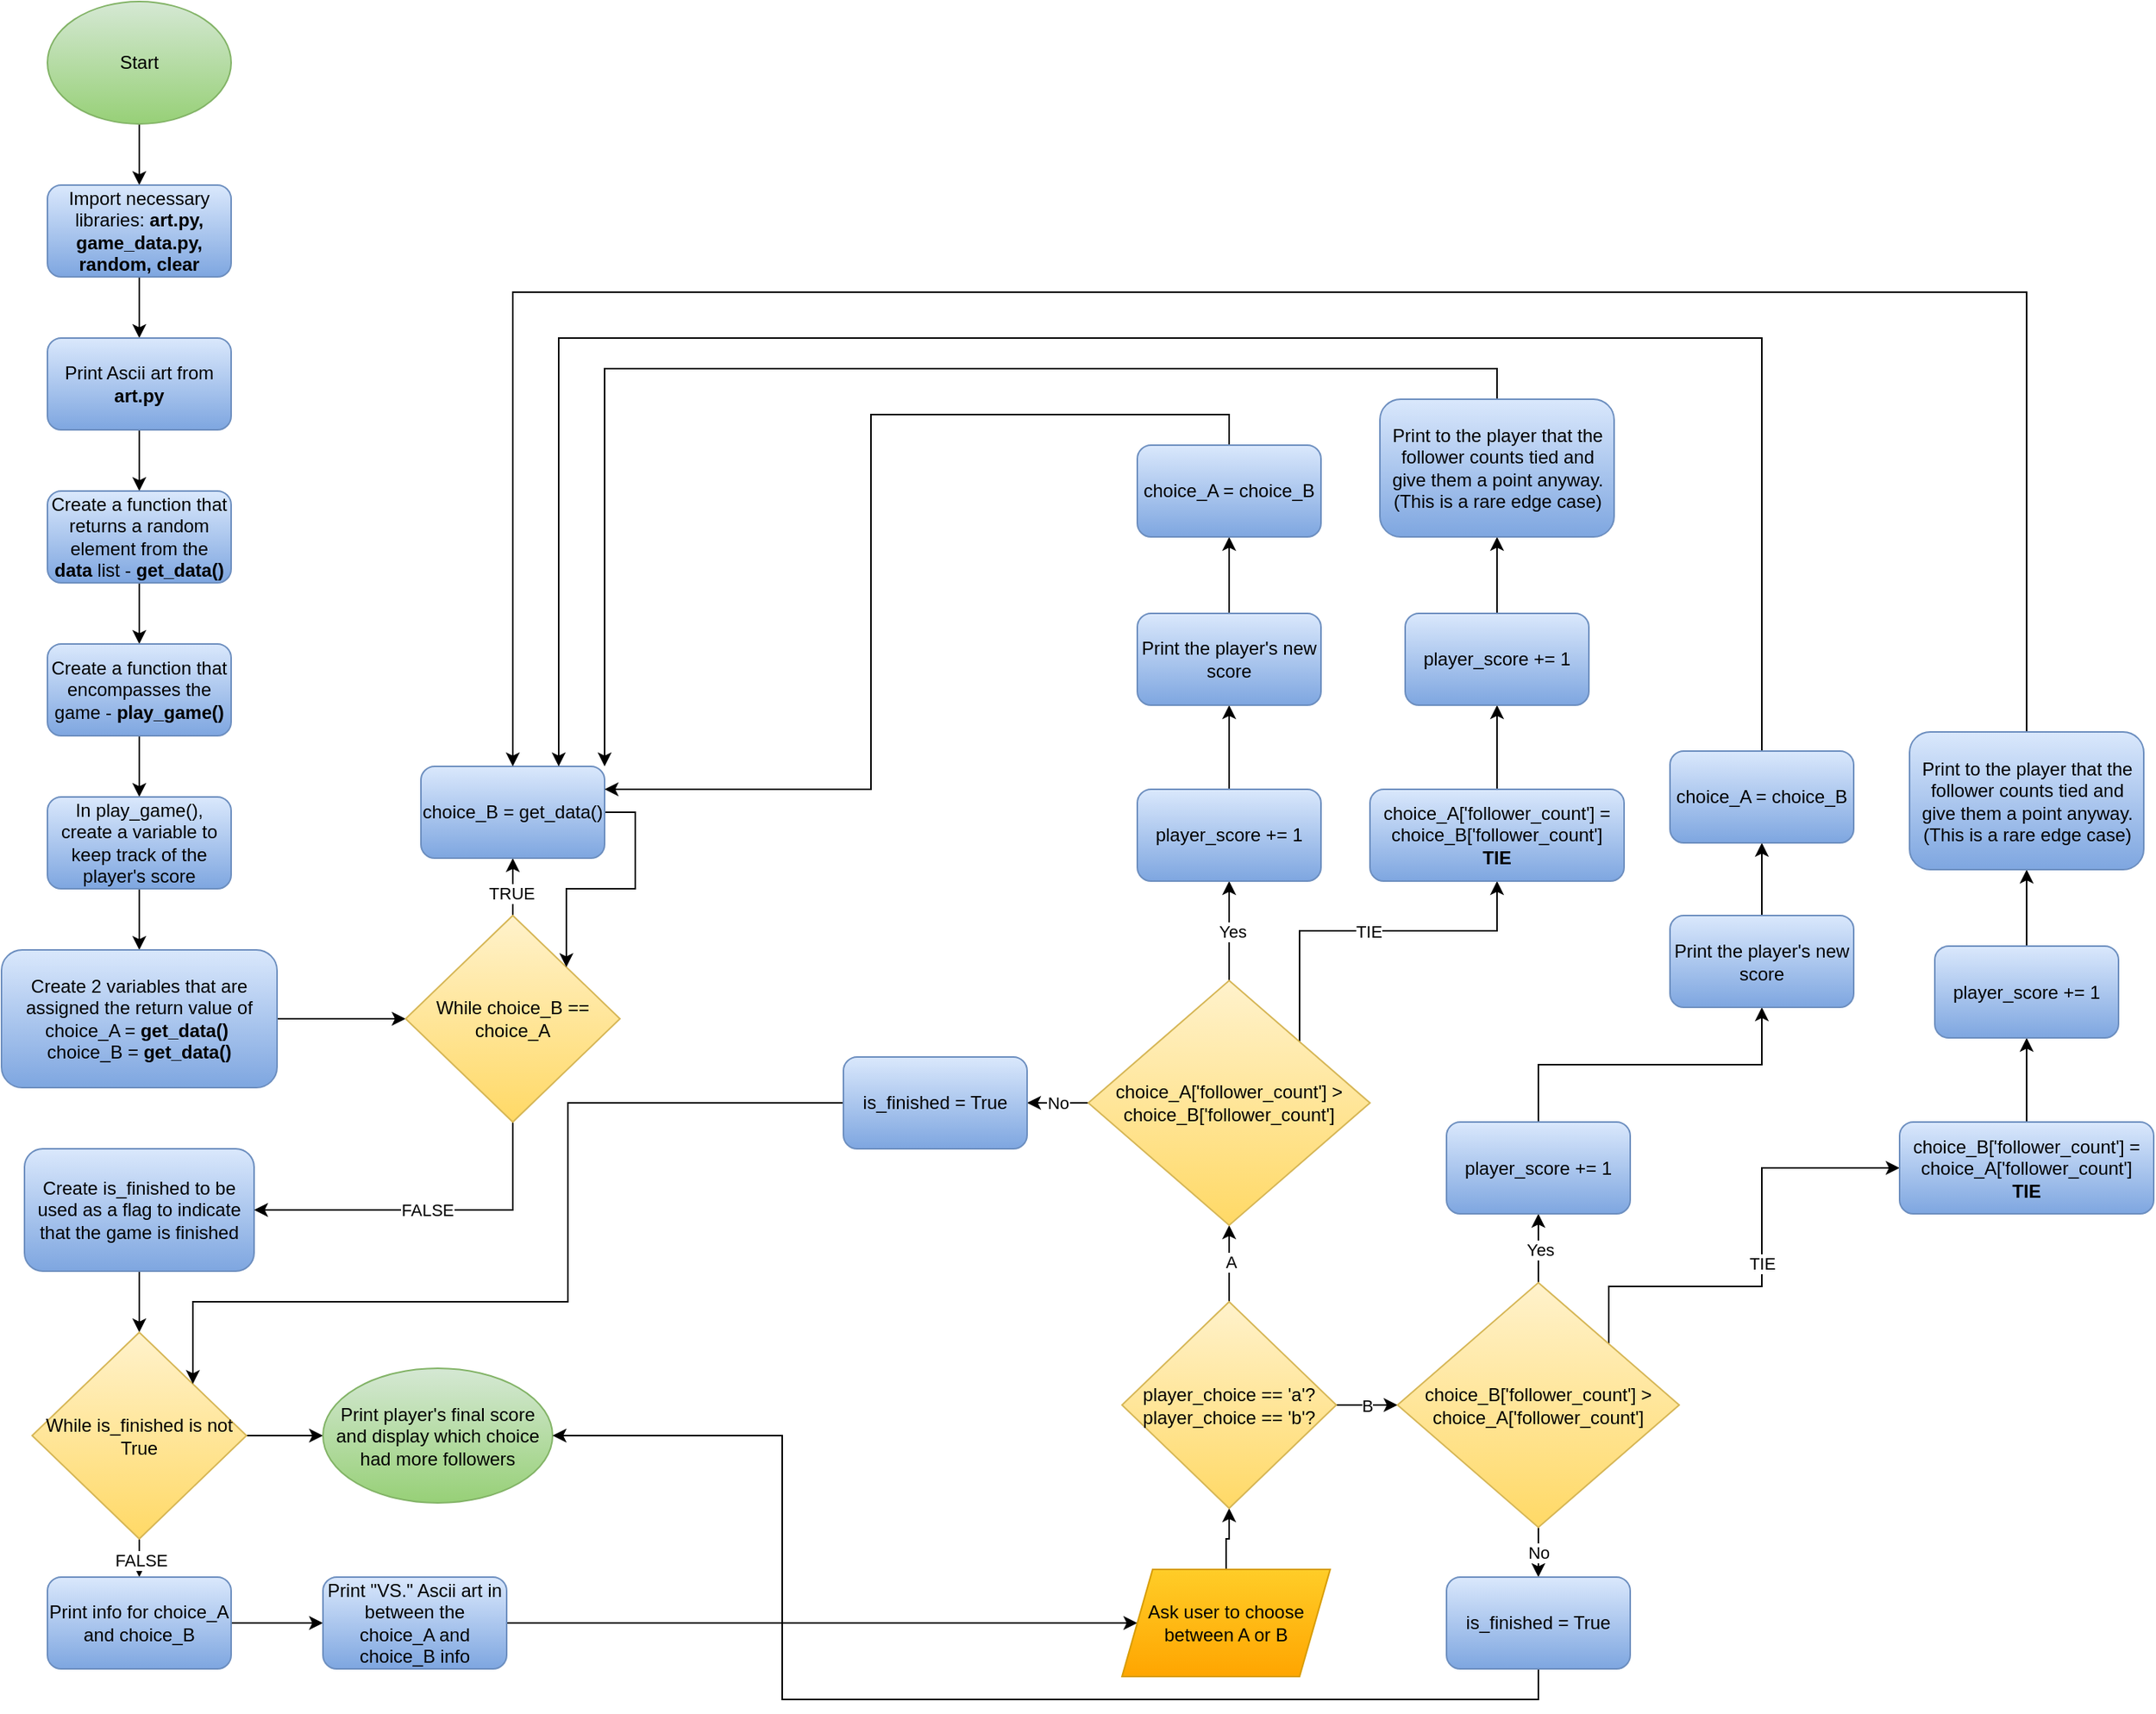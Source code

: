 <mxfile version="21.6.6" type="device">
  <diagram id="C5RBs43oDa-KdzZeNtuy" name="Page-1">
    <mxGraphModel dx="1434" dy="758" grid="1" gridSize="10" guides="1" tooltips="1" connect="1" arrows="1" fold="1" page="1" pageScale="1" pageWidth="827" pageHeight="1169" math="0" shadow="0">
      <root>
        <mxCell id="WIyWlLk6GJQsqaUBKTNV-0" />
        <mxCell id="WIyWlLk6GJQsqaUBKTNV-1" parent="WIyWlLk6GJQsqaUBKTNV-0" />
        <mxCell id="vXvEAAQ1JP_cdi0wzXVM-2" style="edgeStyle=orthogonalEdgeStyle;rounded=0;orthogonalLoop=1;jettySize=auto;html=1;exitX=0.5;exitY=1;exitDx=0;exitDy=0;entryX=0.5;entryY=0;entryDx=0;entryDy=0;" edge="1" parent="WIyWlLk6GJQsqaUBKTNV-1" source="vXvEAAQ1JP_cdi0wzXVM-0" target="vXvEAAQ1JP_cdi0wzXVM-1">
          <mxGeometry relative="1" as="geometry" />
        </mxCell>
        <mxCell id="vXvEAAQ1JP_cdi0wzXVM-0" value="Start" style="ellipse;whiteSpace=wrap;html=1;fillColor=#d5e8d4;strokeColor=#82b366;gradientColor=#97d077;" vertex="1" parent="WIyWlLk6GJQsqaUBKTNV-1">
          <mxGeometry x="40" y="40" width="120" height="80" as="geometry" />
        </mxCell>
        <mxCell id="vXvEAAQ1JP_cdi0wzXVM-4" style="edgeStyle=orthogonalEdgeStyle;rounded=0;orthogonalLoop=1;jettySize=auto;html=1;exitX=0.5;exitY=1;exitDx=0;exitDy=0;entryX=0.5;entryY=0;entryDx=0;entryDy=0;" edge="1" parent="WIyWlLk6GJQsqaUBKTNV-1" source="vXvEAAQ1JP_cdi0wzXVM-1" target="vXvEAAQ1JP_cdi0wzXVM-3">
          <mxGeometry relative="1" as="geometry" />
        </mxCell>
        <mxCell id="vXvEAAQ1JP_cdi0wzXVM-1" value="Import necessary libraries: &lt;b&gt;art.py, game_data.py, random, clear&lt;/b&gt;" style="rounded=1;whiteSpace=wrap;html=1;fillColor=#dae8fc;gradientColor=#7ea6e0;strokeColor=#6c8ebf;" vertex="1" parent="WIyWlLk6GJQsqaUBKTNV-1">
          <mxGeometry x="40" y="160" width="120" height="60" as="geometry" />
        </mxCell>
        <mxCell id="vXvEAAQ1JP_cdi0wzXVM-6" style="edgeStyle=orthogonalEdgeStyle;rounded=0;orthogonalLoop=1;jettySize=auto;html=1;exitX=0.5;exitY=1;exitDx=0;exitDy=0;entryX=0.5;entryY=0;entryDx=0;entryDy=0;" edge="1" parent="WIyWlLk6GJQsqaUBKTNV-1" source="vXvEAAQ1JP_cdi0wzXVM-3" target="vXvEAAQ1JP_cdi0wzXVM-5">
          <mxGeometry relative="1" as="geometry" />
        </mxCell>
        <mxCell id="vXvEAAQ1JP_cdi0wzXVM-3" value="Print Ascii art from &lt;b&gt;art.py&lt;/b&gt;" style="rounded=1;whiteSpace=wrap;html=1;fillColor=#dae8fc;gradientColor=#7ea6e0;strokeColor=#6c8ebf;" vertex="1" parent="WIyWlLk6GJQsqaUBKTNV-1">
          <mxGeometry x="40" y="260" width="120" height="60" as="geometry" />
        </mxCell>
        <mxCell id="vXvEAAQ1JP_cdi0wzXVM-8" style="edgeStyle=orthogonalEdgeStyle;rounded=0;orthogonalLoop=1;jettySize=auto;html=1;exitX=0.5;exitY=1;exitDx=0;exitDy=0;" edge="1" parent="WIyWlLk6GJQsqaUBKTNV-1" source="vXvEAAQ1JP_cdi0wzXVM-5" target="vXvEAAQ1JP_cdi0wzXVM-7">
          <mxGeometry relative="1" as="geometry" />
        </mxCell>
        <mxCell id="vXvEAAQ1JP_cdi0wzXVM-5" value="Create a function that returns a random element from the &lt;b&gt;data &lt;/b&gt;list - &lt;b&gt;get_data()&lt;/b&gt;" style="rounded=1;whiteSpace=wrap;html=1;fillColor=#dae8fc;gradientColor=#7ea6e0;strokeColor=#6c8ebf;" vertex="1" parent="WIyWlLk6GJQsqaUBKTNV-1">
          <mxGeometry x="40" y="360" width="120" height="60" as="geometry" />
        </mxCell>
        <mxCell id="vXvEAAQ1JP_cdi0wzXVM-10" style="edgeStyle=orthogonalEdgeStyle;rounded=0;orthogonalLoop=1;jettySize=auto;html=1;exitX=0.5;exitY=1;exitDx=0;exitDy=0;" edge="1" parent="WIyWlLk6GJQsqaUBKTNV-1" source="vXvEAAQ1JP_cdi0wzXVM-7" target="vXvEAAQ1JP_cdi0wzXVM-9">
          <mxGeometry relative="1" as="geometry" />
        </mxCell>
        <mxCell id="vXvEAAQ1JP_cdi0wzXVM-7" value="Create a function that encompasses the game - &lt;b&gt;play_game()&lt;/b&gt;" style="rounded=1;whiteSpace=wrap;html=1;fillColor=#dae8fc;gradientColor=#7ea6e0;strokeColor=#6c8ebf;" vertex="1" parent="WIyWlLk6GJQsqaUBKTNV-1">
          <mxGeometry x="40" y="460" width="120" height="60" as="geometry" />
        </mxCell>
        <mxCell id="vXvEAAQ1JP_cdi0wzXVM-12" style="edgeStyle=orthogonalEdgeStyle;rounded=0;orthogonalLoop=1;jettySize=auto;html=1;exitX=0.5;exitY=1;exitDx=0;exitDy=0;" edge="1" parent="WIyWlLk6GJQsqaUBKTNV-1" source="vXvEAAQ1JP_cdi0wzXVM-9" target="vXvEAAQ1JP_cdi0wzXVM-11">
          <mxGeometry relative="1" as="geometry" />
        </mxCell>
        <mxCell id="vXvEAAQ1JP_cdi0wzXVM-9" value="In play_game(), create a variable to keep track of the player&#39;s score" style="rounded=1;whiteSpace=wrap;html=1;fillColor=#dae8fc;gradientColor=#7ea6e0;strokeColor=#6c8ebf;" vertex="1" parent="WIyWlLk6GJQsqaUBKTNV-1">
          <mxGeometry x="40" y="560" width="120" height="60" as="geometry" />
        </mxCell>
        <mxCell id="vXvEAAQ1JP_cdi0wzXVM-20" style="edgeStyle=orthogonalEdgeStyle;rounded=0;orthogonalLoop=1;jettySize=auto;html=1;exitX=1;exitY=0.5;exitDx=0;exitDy=0;" edge="1" parent="WIyWlLk6GJQsqaUBKTNV-1" source="vXvEAAQ1JP_cdi0wzXVM-11" target="vXvEAAQ1JP_cdi0wzXVM-19">
          <mxGeometry relative="1" as="geometry" />
        </mxCell>
        <mxCell id="vXvEAAQ1JP_cdi0wzXVM-11" value="Create 2 variables that are assigned the return value of choice_A =&amp;nbsp;&lt;b&gt;get_data()&lt;/b&gt;&amp;nbsp;&lt;br&gt;choice_B = &lt;b&gt;get_data()&lt;/b&gt;" style="rounded=1;whiteSpace=wrap;html=1;fillColor=#dae8fc;gradientColor=#7ea6e0;strokeColor=#6c8ebf;" vertex="1" parent="WIyWlLk6GJQsqaUBKTNV-1">
          <mxGeometry x="10" y="660" width="180" height="90" as="geometry" />
        </mxCell>
        <mxCell id="vXvEAAQ1JP_cdi0wzXVM-39" style="edgeStyle=orthogonalEdgeStyle;rounded=0;orthogonalLoop=1;jettySize=auto;html=1;exitX=0.5;exitY=1;exitDx=0;exitDy=0;entryX=0.5;entryY=0;entryDx=0;entryDy=0;" edge="1" parent="WIyWlLk6GJQsqaUBKTNV-1" source="vXvEAAQ1JP_cdi0wzXVM-15" target="vXvEAAQ1JP_cdi0wzXVM-38">
          <mxGeometry relative="1" as="geometry" />
        </mxCell>
        <mxCell id="vXvEAAQ1JP_cdi0wzXVM-15" value="Create is_finished to be used as a flag to indicate that the game is finished" style="rounded=1;whiteSpace=wrap;html=1;fillColor=#dae8fc;gradientColor=#7ea6e0;strokeColor=#6c8ebf;" vertex="1" parent="WIyWlLk6GJQsqaUBKTNV-1">
          <mxGeometry x="25" y="790" width="150" height="80" as="geometry" />
        </mxCell>
        <mxCell id="vXvEAAQ1JP_cdi0wzXVM-33" style="edgeStyle=orthogonalEdgeStyle;rounded=0;orthogonalLoop=1;jettySize=auto;html=1;exitX=0.5;exitY=0;exitDx=0;exitDy=0;entryX=0.5;entryY=1;entryDx=0;entryDy=0;" edge="1" parent="WIyWlLk6GJQsqaUBKTNV-1" source="vXvEAAQ1JP_cdi0wzXVM-19" target="vXvEAAQ1JP_cdi0wzXVM-22">
          <mxGeometry relative="1" as="geometry">
            <Array as="points">
              <mxPoint x="344" y="620" />
              <mxPoint x="344" y="620" />
            </Array>
          </mxGeometry>
        </mxCell>
        <mxCell id="vXvEAAQ1JP_cdi0wzXVM-35" value="TRUE" style="edgeLabel;html=1;align=center;verticalAlign=middle;resizable=0;points=[];" vertex="1" connectable="0" parent="vXvEAAQ1JP_cdi0wzXVM-33">
          <mxGeometry x="-0.173" y="1" relative="1" as="geometry">
            <mxPoint y="1" as="offset" />
          </mxGeometry>
        </mxCell>
        <mxCell id="vXvEAAQ1JP_cdi0wzXVM-36" value="FALSE" style="edgeStyle=orthogonalEdgeStyle;rounded=0;orthogonalLoop=1;jettySize=auto;html=1;exitX=0.5;exitY=1;exitDx=0;exitDy=0;entryX=1;entryY=0.5;entryDx=0;entryDy=0;" edge="1" parent="WIyWlLk6GJQsqaUBKTNV-1" source="vXvEAAQ1JP_cdi0wzXVM-19" target="vXvEAAQ1JP_cdi0wzXVM-15">
          <mxGeometry relative="1" as="geometry" />
        </mxCell>
        <mxCell id="vXvEAAQ1JP_cdi0wzXVM-19" value="While choice_B == choice_A" style="rhombus;whiteSpace=wrap;html=1;fillColor=#fff2cc;gradientColor=#ffd966;strokeColor=#d6b656;" vertex="1" parent="WIyWlLk6GJQsqaUBKTNV-1">
          <mxGeometry x="274" y="637.5" width="140" height="135" as="geometry" />
        </mxCell>
        <mxCell id="vXvEAAQ1JP_cdi0wzXVM-34" style="edgeStyle=orthogonalEdgeStyle;rounded=0;orthogonalLoop=1;jettySize=auto;html=1;exitX=1;exitY=0.5;exitDx=0;exitDy=0;entryX=1;entryY=0;entryDx=0;entryDy=0;" edge="1" parent="WIyWlLk6GJQsqaUBKTNV-1" source="vXvEAAQ1JP_cdi0wzXVM-22" target="vXvEAAQ1JP_cdi0wzXVM-19">
          <mxGeometry relative="1" as="geometry" />
        </mxCell>
        <mxCell id="vXvEAAQ1JP_cdi0wzXVM-22" value="choice_B = get_data()" style="rounded=1;whiteSpace=wrap;html=1;fillColor=#dae8fc;gradientColor=#7ea6e0;strokeColor=#6c8ebf;" vertex="1" parent="WIyWlLk6GJQsqaUBKTNV-1">
          <mxGeometry x="284" y="540" width="120" height="60" as="geometry" />
        </mxCell>
        <mxCell id="vXvEAAQ1JP_cdi0wzXVM-41" style="edgeStyle=orthogonalEdgeStyle;rounded=0;orthogonalLoop=1;jettySize=auto;html=1;exitX=0.5;exitY=1;exitDx=0;exitDy=0;entryX=0.5;entryY=0;entryDx=0;entryDy=0;" edge="1" parent="WIyWlLk6GJQsqaUBKTNV-1" source="vXvEAAQ1JP_cdi0wzXVM-38" target="vXvEAAQ1JP_cdi0wzXVM-40">
          <mxGeometry relative="1" as="geometry" />
        </mxCell>
        <mxCell id="vXvEAAQ1JP_cdi0wzXVM-44" value="FALSE" style="edgeLabel;html=1;align=center;verticalAlign=middle;resizable=0;points=[];" vertex="1" connectable="0" parent="vXvEAAQ1JP_cdi0wzXVM-41">
          <mxGeometry x="0.12" y="1" relative="1" as="geometry">
            <mxPoint as="offset" />
          </mxGeometry>
        </mxCell>
        <mxCell id="vXvEAAQ1JP_cdi0wzXVM-89" style="edgeStyle=orthogonalEdgeStyle;rounded=0;orthogonalLoop=1;jettySize=auto;html=1;exitX=1;exitY=0.5;exitDx=0;exitDy=0;entryX=0;entryY=0.5;entryDx=0;entryDy=0;" edge="1" parent="WIyWlLk6GJQsqaUBKTNV-1" source="vXvEAAQ1JP_cdi0wzXVM-38" target="vXvEAAQ1JP_cdi0wzXVM-88">
          <mxGeometry relative="1" as="geometry" />
        </mxCell>
        <mxCell id="vXvEAAQ1JP_cdi0wzXVM-38" value="While is_finished is not True" style="rhombus;whiteSpace=wrap;html=1;fillColor=#fff2cc;gradientColor=#ffd966;strokeColor=#d6b656;" vertex="1" parent="WIyWlLk6GJQsqaUBKTNV-1">
          <mxGeometry x="30" y="910" width="140" height="135" as="geometry" />
        </mxCell>
        <mxCell id="vXvEAAQ1JP_cdi0wzXVM-43" style="edgeStyle=orthogonalEdgeStyle;rounded=0;orthogonalLoop=1;jettySize=auto;html=1;exitX=1;exitY=0.5;exitDx=0;exitDy=0;" edge="1" parent="WIyWlLk6GJQsqaUBKTNV-1" source="vXvEAAQ1JP_cdi0wzXVM-40" target="vXvEAAQ1JP_cdi0wzXVM-42">
          <mxGeometry relative="1" as="geometry" />
        </mxCell>
        <mxCell id="vXvEAAQ1JP_cdi0wzXVM-40" value="Print info for choice_A and choice_B" style="rounded=1;whiteSpace=wrap;html=1;fillColor=#dae8fc;gradientColor=#7ea6e0;strokeColor=#6c8ebf;" vertex="1" parent="WIyWlLk6GJQsqaUBKTNV-1">
          <mxGeometry x="40" y="1070" width="120" height="60" as="geometry" />
        </mxCell>
        <mxCell id="vXvEAAQ1JP_cdi0wzXVM-46" style="edgeStyle=orthogonalEdgeStyle;rounded=0;orthogonalLoop=1;jettySize=auto;html=1;exitX=1;exitY=0.5;exitDx=0;exitDy=0;" edge="1" parent="WIyWlLk6GJQsqaUBKTNV-1" source="vXvEAAQ1JP_cdi0wzXVM-42" target="vXvEAAQ1JP_cdi0wzXVM-45">
          <mxGeometry relative="1" as="geometry" />
        </mxCell>
        <mxCell id="vXvEAAQ1JP_cdi0wzXVM-42" value="Print &quot;VS.&quot; Ascii art in between the choice_A and choice_B info" style="rounded=1;whiteSpace=wrap;html=1;fillColor=#dae8fc;gradientColor=#7ea6e0;strokeColor=#6c8ebf;" vertex="1" parent="WIyWlLk6GJQsqaUBKTNV-1">
          <mxGeometry x="220" y="1070" width="120" height="60" as="geometry" />
        </mxCell>
        <mxCell id="vXvEAAQ1JP_cdi0wzXVM-49" style="edgeStyle=orthogonalEdgeStyle;rounded=0;orthogonalLoop=1;jettySize=auto;html=1;exitX=0.5;exitY=0;exitDx=0;exitDy=0;entryX=0.5;entryY=1;entryDx=0;entryDy=0;" edge="1" parent="WIyWlLk6GJQsqaUBKTNV-1" source="vXvEAAQ1JP_cdi0wzXVM-45" target="vXvEAAQ1JP_cdi0wzXVM-48">
          <mxGeometry relative="1" as="geometry" />
        </mxCell>
        <mxCell id="vXvEAAQ1JP_cdi0wzXVM-45" value="Ask user to choose between A or B" style="shape=parallelogram;perimeter=parallelogramPerimeter;whiteSpace=wrap;html=1;fixedSize=1;fillColor=#ffcd28;gradientColor=#ffa500;strokeColor=#d79b00;" vertex="1" parent="WIyWlLk6GJQsqaUBKTNV-1">
          <mxGeometry x="742" y="1065" width="136" height="70" as="geometry" />
        </mxCell>
        <mxCell id="vXvEAAQ1JP_cdi0wzXVM-54" style="edgeStyle=orthogonalEdgeStyle;rounded=0;orthogonalLoop=1;jettySize=auto;html=1;exitX=0.5;exitY=0;exitDx=0;exitDy=0;entryX=0.5;entryY=1;entryDx=0;entryDy=0;" edge="1" parent="WIyWlLk6GJQsqaUBKTNV-1" source="vXvEAAQ1JP_cdi0wzXVM-48" target="vXvEAAQ1JP_cdi0wzXVM-52">
          <mxGeometry relative="1" as="geometry" />
        </mxCell>
        <mxCell id="vXvEAAQ1JP_cdi0wzXVM-55" value="A" style="edgeLabel;html=1;align=center;verticalAlign=middle;resizable=0;points=[];" vertex="1" connectable="0" parent="vXvEAAQ1JP_cdi0wzXVM-54">
          <mxGeometry x="0.067" y="-1" relative="1" as="geometry">
            <mxPoint as="offset" />
          </mxGeometry>
        </mxCell>
        <mxCell id="vXvEAAQ1JP_cdi0wzXVM-57" value="B" style="edgeStyle=orthogonalEdgeStyle;rounded=0;orthogonalLoop=1;jettySize=auto;html=1;exitX=1;exitY=0.5;exitDx=0;exitDy=0;entryX=0;entryY=0.5;entryDx=0;entryDy=0;" edge="1" parent="WIyWlLk6GJQsqaUBKTNV-1" source="vXvEAAQ1JP_cdi0wzXVM-48" target="vXvEAAQ1JP_cdi0wzXVM-56">
          <mxGeometry relative="1" as="geometry" />
        </mxCell>
        <mxCell id="vXvEAAQ1JP_cdi0wzXVM-48" value="player_choice == &#39;a&#39;?&lt;br&gt;player_choice == &#39;b&#39;?" style="rhombus;whiteSpace=wrap;html=1;fillColor=#fff2cc;gradientColor=#ffd966;strokeColor=#d6b656;" vertex="1" parent="WIyWlLk6GJQsqaUBKTNV-1">
          <mxGeometry x="742" y="890" width="140" height="135" as="geometry" />
        </mxCell>
        <mxCell id="vXvEAAQ1JP_cdi0wzXVM-59" style="edgeStyle=orthogonalEdgeStyle;rounded=0;orthogonalLoop=1;jettySize=auto;html=1;exitX=0.5;exitY=0;exitDx=0;exitDy=0;entryX=0.5;entryY=1;entryDx=0;entryDy=0;" edge="1" parent="WIyWlLk6GJQsqaUBKTNV-1" source="vXvEAAQ1JP_cdi0wzXVM-52" target="vXvEAAQ1JP_cdi0wzXVM-58">
          <mxGeometry relative="1" as="geometry" />
        </mxCell>
        <mxCell id="vXvEAAQ1JP_cdi0wzXVM-60" value="Yes" style="edgeLabel;html=1;align=center;verticalAlign=middle;resizable=0;points=[];" vertex="1" connectable="0" parent="vXvEAAQ1JP_cdi0wzXVM-59">
          <mxGeometry x="-0.015" y="-2" relative="1" as="geometry">
            <mxPoint as="offset" />
          </mxGeometry>
        </mxCell>
        <mxCell id="vXvEAAQ1JP_cdi0wzXVM-76" value="TIE" style="edgeStyle=orthogonalEdgeStyle;rounded=0;orthogonalLoop=1;jettySize=auto;html=1;exitX=1;exitY=0;exitDx=0;exitDy=0;entryX=0.5;entryY=1;entryDx=0;entryDy=0;" edge="1" parent="WIyWlLk6GJQsqaUBKTNV-1" source="vXvEAAQ1JP_cdi0wzXVM-52" target="vXvEAAQ1JP_cdi0wzXVM-70">
          <mxGeometry relative="1" as="geometry" />
        </mxCell>
        <mxCell id="vXvEAAQ1JP_cdi0wzXVM-84" value="No" style="edgeStyle=orthogonalEdgeStyle;rounded=0;orthogonalLoop=1;jettySize=auto;html=1;exitX=0;exitY=0.5;exitDx=0;exitDy=0;entryX=1;entryY=0.5;entryDx=0;entryDy=0;" edge="1" parent="WIyWlLk6GJQsqaUBKTNV-1" source="vXvEAAQ1JP_cdi0wzXVM-52" target="vXvEAAQ1JP_cdi0wzXVM-83">
          <mxGeometry relative="1" as="geometry" />
        </mxCell>
        <mxCell id="vXvEAAQ1JP_cdi0wzXVM-52" value="choice_A[&#39;follower_count&#39;] &amp;gt; choice_B[&#39;follower_count&#39;]" style="rhombus;whiteSpace=wrap;html=1;fillColor=#fff2cc;gradientColor=#ffd966;strokeColor=#d6b656;" vertex="1" parent="WIyWlLk6GJQsqaUBKTNV-1">
          <mxGeometry x="720" y="680" width="184" height="160" as="geometry" />
        </mxCell>
        <mxCell id="vXvEAAQ1JP_cdi0wzXVM-95" style="edgeStyle=orthogonalEdgeStyle;rounded=0;orthogonalLoop=1;jettySize=auto;html=1;exitX=0.5;exitY=0;exitDx=0;exitDy=0;entryX=0.5;entryY=1;entryDx=0;entryDy=0;" edge="1" parent="WIyWlLk6GJQsqaUBKTNV-1" source="vXvEAAQ1JP_cdi0wzXVM-56" target="vXvEAAQ1JP_cdi0wzXVM-91">
          <mxGeometry relative="1" as="geometry" />
        </mxCell>
        <mxCell id="vXvEAAQ1JP_cdi0wzXVM-96" value="Yes" style="edgeLabel;html=1;align=center;verticalAlign=middle;resizable=0;points=[];" vertex="1" connectable="0" parent="vXvEAAQ1JP_cdi0wzXVM-95">
          <mxGeometry y="-1" relative="1" as="geometry">
            <mxPoint y="1" as="offset" />
          </mxGeometry>
        </mxCell>
        <mxCell id="vXvEAAQ1JP_cdi0wzXVM-104" value="TIE" style="edgeStyle=orthogonalEdgeStyle;rounded=0;orthogonalLoop=1;jettySize=auto;html=1;exitX=1;exitY=0;exitDx=0;exitDy=0;entryX=0;entryY=0.5;entryDx=0;entryDy=0;" edge="1" parent="WIyWlLk6GJQsqaUBKTNV-1" source="vXvEAAQ1JP_cdi0wzXVM-56" target="vXvEAAQ1JP_cdi0wzXVM-100">
          <mxGeometry relative="1" as="geometry">
            <Array as="points">
              <mxPoint x="1060" y="880" />
              <mxPoint x="1160" y="880" />
              <mxPoint x="1160" y="803" />
            </Array>
          </mxGeometry>
        </mxCell>
        <mxCell id="vXvEAAQ1JP_cdi0wzXVM-107" value="No" style="edgeStyle=orthogonalEdgeStyle;rounded=0;orthogonalLoop=1;jettySize=auto;html=1;exitX=0.5;exitY=1;exitDx=0;exitDy=0;" edge="1" parent="WIyWlLk6GJQsqaUBKTNV-1" source="vXvEAAQ1JP_cdi0wzXVM-56" target="vXvEAAQ1JP_cdi0wzXVM-106">
          <mxGeometry relative="1" as="geometry" />
        </mxCell>
        <mxCell id="vXvEAAQ1JP_cdi0wzXVM-56" value="choice_B[&#39;follower_count&#39;] &amp;gt; choice_A[&#39;follower_count&#39;]" style="rhombus;whiteSpace=wrap;html=1;fillColor=#fff2cc;gradientColor=#ffd966;strokeColor=#d6b656;" vertex="1" parent="WIyWlLk6GJQsqaUBKTNV-1">
          <mxGeometry x="922" y="877.5" width="184" height="160" as="geometry" />
        </mxCell>
        <mxCell id="vXvEAAQ1JP_cdi0wzXVM-63" style="edgeStyle=orthogonalEdgeStyle;rounded=0;orthogonalLoop=1;jettySize=auto;html=1;exitX=0.5;exitY=0;exitDx=0;exitDy=0;entryX=0.5;entryY=1;entryDx=0;entryDy=0;" edge="1" parent="WIyWlLk6GJQsqaUBKTNV-1" source="vXvEAAQ1JP_cdi0wzXVM-58" target="vXvEAAQ1JP_cdi0wzXVM-61">
          <mxGeometry relative="1" as="geometry" />
        </mxCell>
        <mxCell id="vXvEAAQ1JP_cdi0wzXVM-58" value="player_score += 1" style="rounded=1;whiteSpace=wrap;html=1;fillColor=#dae8fc;gradientColor=#7ea6e0;strokeColor=#6c8ebf;" vertex="1" parent="WIyWlLk6GJQsqaUBKTNV-1">
          <mxGeometry x="752" y="555" width="120" height="60" as="geometry" />
        </mxCell>
        <mxCell id="vXvEAAQ1JP_cdi0wzXVM-66" style="edgeStyle=orthogonalEdgeStyle;rounded=0;orthogonalLoop=1;jettySize=auto;html=1;exitX=0.5;exitY=0;exitDx=0;exitDy=0;entryX=0.5;entryY=1;entryDx=0;entryDy=0;" edge="1" parent="WIyWlLk6GJQsqaUBKTNV-1" source="vXvEAAQ1JP_cdi0wzXVM-61" target="vXvEAAQ1JP_cdi0wzXVM-64">
          <mxGeometry relative="1" as="geometry" />
        </mxCell>
        <mxCell id="vXvEAAQ1JP_cdi0wzXVM-61" value="Print the player&#39;s new score" style="rounded=1;whiteSpace=wrap;html=1;fillColor=#dae8fc;gradientColor=#7ea6e0;strokeColor=#6c8ebf;" vertex="1" parent="WIyWlLk6GJQsqaUBKTNV-1">
          <mxGeometry x="752" y="440" width="120" height="60" as="geometry" />
        </mxCell>
        <mxCell id="vXvEAAQ1JP_cdi0wzXVM-69" style="edgeStyle=orthogonalEdgeStyle;rounded=0;orthogonalLoop=1;jettySize=auto;html=1;exitX=0.5;exitY=0;exitDx=0;exitDy=0;entryX=1;entryY=0.25;entryDx=0;entryDy=0;" edge="1" parent="WIyWlLk6GJQsqaUBKTNV-1" source="vXvEAAQ1JP_cdi0wzXVM-64" target="vXvEAAQ1JP_cdi0wzXVM-22">
          <mxGeometry relative="1" as="geometry" />
        </mxCell>
        <mxCell id="vXvEAAQ1JP_cdi0wzXVM-64" value="choice_A = choice_B" style="rounded=1;whiteSpace=wrap;html=1;fillColor=#dae8fc;gradientColor=#7ea6e0;strokeColor=#6c8ebf;" vertex="1" parent="WIyWlLk6GJQsqaUBKTNV-1">
          <mxGeometry x="752" y="330" width="120" height="60" as="geometry" />
        </mxCell>
        <mxCell id="vXvEAAQ1JP_cdi0wzXVM-79" style="edgeStyle=orthogonalEdgeStyle;rounded=0;orthogonalLoop=1;jettySize=auto;html=1;exitX=0.5;exitY=0;exitDx=0;exitDy=0;entryX=0.5;entryY=1;entryDx=0;entryDy=0;" edge="1" parent="WIyWlLk6GJQsqaUBKTNV-1" source="vXvEAAQ1JP_cdi0wzXVM-70" target="vXvEAAQ1JP_cdi0wzXVM-77">
          <mxGeometry relative="1" as="geometry" />
        </mxCell>
        <mxCell id="vXvEAAQ1JP_cdi0wzXVM-70" value="choice_A[&#39;follower_count&#39;] = choice_B[&#39;follower_count&#39;]&lt;br&gt;&lt;b&gt;TIE&lt;/b&gt;" style="rounded=1;whiteSpace=wrap;html=1;fillColor=#dae8fc;gradientColor=#7ea6e0;strokeColor=#6c8ebf;" vertex="1" parent="WIyWlLk6GJQsqaUBKTNV-1">
          <mxGeometry x="904" y="555" width="166" height="60" as="geometry" />
        </mxCell>
        <mxCell id="vXvEAAQ1JP_cdi0wzXVM-81" style="edgeStyle=orthogonalEdgeStyle;rounded=0;orthogonalLoop=1;jettySize=auto;html=1;exitX=0.5;exitY=0;exitDx=0;exitDy=0;entryX=0.5;entryY=1;entryDx=0;entryDy=0;" edge="1" parent="WIyWlLk6GJQsqaUBKTNV-1" source="vXvEAAQ1JP_cdi0wzXVM-77" target="vXvEAAQ1JP_cdi0wzXVM-80">
          <mxGeometry relative="1" as="geometry" />
        </mxCell>
        <mxCell id="vXvEAAQ1JP_cdi0wzXVM-77" value="player_score += 1" style="rounded=1;whiteSpace=wrap;html=1;fillColor=#dae8fc;gradientColor=#7ea6e0;strokeColor=#6c8ebf;" vertex="1" parent="WIyWlLk6GJQsqaUBKTNV-1">
          <mxGeometry x="927" y="440" width="120" height="60" as="geometry" />
        </mxCell>
        <mxCell id="vXvEAAQ1JP_cdi0wzXVM-82" style="edgeStyle=orthogonalEdgeStyle;rounded=0;orthogonalLoop=1;jettySize=auto;html=1;exitX=0.5;exitY=0;exitDx=0;exitDy=0;entryX=1;entryY=0;entryDx=0;entryDy=0;" edge="1" parent="WIyWlLk6GJQsqaUBKTNV-1" source="vXvEAAQ1JP_cdi0wzXVM-80" target="vXvEAAQ1JP_cdi0wzXVM-22">
          <mxGeometry relative="1" as="geometry" />
        </mxCell>
        <mxCell id="vXvEAAQ1JP_cdi0wzXVM-80" value="Print to the player that the follower counts tied and give them a point anyway. (This is a rare edge case)" style="rounded=1;whiteSpace=wrap;html=1;fillColor=#dae8fc;gradientColor=#7ea6e0;strokeColor=#6c8ebf;" vertex="1" parent="WIyWlLk6GJQsqaUBKTNV-1">
          <mxGeometry x="910.5" y="300" width="153" height="90" as="geometry" />
        </mxCell>
        <mxCell id="vXvEAAQ1JP_cdi0wzXVM-85" style="edgeStyle=orthogonalEdgeStyle;rounded=0;orthogonalLoop=1;jettySize=auto;html=1;exitX=0;exitY=0.5;exitDx=0;exitDy=0;entryX=1;entryY=0;entryDx=0;entryDy=0;" edge="1" parent="WIyWlLk6GJQsqaUBKTNV-1" source="vXvEAAQ1JP_cdi0wzXVM-83" target="vXvEAAQ1JP_cdi0wzXVM-38">
          <mxGeometry relative="1" as="geometry">
            <Array as="points">
              <mxPoint x="380" y="760" />
              <mxPoint x="380" y="890" />
              <mxPoint x="135" y="890" />
            </Array>
          </mxGeometry>
        </mxCell>
        <mxCell id="vXvEAAQ1JP_cdi0wzXVM-83" value="is_finished = True" style="rounded=1;whiteSpace=wrap;html=1;fillColor=#dae8fc;gradientColor=#7ea6e0;strokeColor=#6c8ebf;" vertex="1" parent="WIyWlLk6GJQsqaUBKTNV-1">
          <mxGeometry x="560" y="730" width="120" height="60" as="geometry" />
        </mxCell>
        <mxCell id="vXvEAAQ1JP_cdi0wzXVM-88" value="Print player&#39;s final score and display which choice had more followers" style="ellipse;whiteSpace=wrap;html=1;fillColor=#d5e8d4;gradientColor=#97d077;strokeColor=#82b366;" vertex="1" parent="WIyWlLk6GJQsqaUBKTNV-1">
          <mxGeometry x="220" y="933.5" width="150" height="88" as="geometry" />
        </mxCell>
        <mxCell id="vXvEAAQ1JP_cdi0wzXVM-90" style="edgeStyle=orthogonalEdgeStyle;rounded=0;orthogonalLoop=1;jettySize=auto;html=1;exitX=0.5;exitY=0;exitDx=0;exitDy=0;entryX=0.5;entryY=1;entryDx=0;entryDy=0;" edge="1" parent="WIyWlLk6GJQsqaUBKTNV-1" source="vXvEAAQ1JP_cdi0wzXVM-91" target="vXvEAAQ1JP_cdi0wzXVM-93">
          <mxGeometry relative="1" as="geometry" />
        </mxCell>
        <mxCell id="vXvEAAQ1JP_cdi0wzXVM-91" value="player_score += 1" style="rounded=1;whiteSpace=wrap;html=1;fillColor=#dae8fc;gradientColor=#7ea6e0;strokeColor=#6c8ebf;" vertex="1" parent="WIyWlLk6GJQsqaUBKTNV-1">
          <mxGeometry x="954" y="772.5" width="120" height="60" as="geometry" />
        </mxCell>
        <mxCell id="vXvEAAQ1JP_cdi0wzXVM-92" style="edgeStyle=orthogonalEdgeStyle;rounded=0;orthogonalLoop=1;jettySize=auto;html=1;exitX=0.5;exitY=0;exitDx=0;exitDy=0;entryX=0.5;entryY=1;entryDx=0;entryDy=0;" edge="1" parent="WIyWlLk6GJQsqaUBKTNV-1" source="vXvEAAQ1JP_cdi0wzXVM-93" target="vXvEAAQ1JP_cdi0wzXVM-94">
          <mxGeometry relative="1" as="geometry" />
        </mxCell>
        <mxCell id="vXvEAAQ1JP_cdi0wzXVM-93" value="Print the player&#39;s new score" style="rounded=1;whiteSpace=wrap;html=1;fillColor=#dae8fc;gradientColor=#7ea6e0;strokeColor=#6c8ebf;" vertex="1" parent="WIyWlLk6GJQsqaUBKTNV-1">
          <mxGeometry x="1100" y="637.5" width="120" height="60" as="geometry" />
        </mxCell>
        <mxCell id="vXvEAAQ1JP_cdi0wzXVM-98" style="edgeStyle=orthogonalEdgeStyle;rounded=0;orthogonalLoop=1;jettySize=auto;html=1;exitX=0.5;exitY=0;exitDx=0;exitDy=0;entryX=0.75;entryY=0;entryDx=0;entryDy=0;" edge="1" parent="WIyWlLk6GJQsqaUBKTNV-1" source="vXvEAAQ1JP_cdi0wzXVM-94" target="vXvEAAQ1JP_cdi0wzXVM-22">
          <mxGeometry relative="1" as="geometry">
            <Array as="points">
              <mxPoint x="1160" y="260" />
              <mxPoint x="374" y="260" />
            </Array>
          </mxGeometry>
        </mxCell>
        <mxCell id="vXvEAAQ1JP_cdi0wzXVM-94" value="choice_A = choice_B" style="rounded=1;whiteSpace=wrap;html=1;fillColor=#dae8fc;gradientColor=#7ea6e0;strokeColor=#6c8ebf;" vertex="1" parent="WIyWlLk6GJQsqaUBKTNV-1">
          <mxGeometry x="1100" y="530" width="120" height="60" as="geometry" />
        </mxCell>
        <mxCell id="vXvEAAQ1JP_cdi0wzXVM-99" style="edgeStyle=orthogonalEdgeStyle;rounded=0;orthogonalLoop=1;jettySize=auto;html=1;exitX=0.5;exitY=0;exitDx=0;exitDy=0;entryX=0.5;entryY=1;entryDx=0;entryDy=0;" edge="1" parent="WIyWlLk6GJQsqaUBKTNV-1" source="vXvEAAQ1JP_cdi0wzXVM-100" target="vXvEAAQ1JP_cdi0wzXVM-102">
          <mxGeometry relative="1" as="geometry" />
        </mxCell>
        <mxCell id="vXvEAAQ1JP_cdi0wzXVM-100" value="choice_B[&#39;follower_count&#39;] = choice_A[&#39;follower_count&#39;]&lt;br&gt;&lt;b&gt;TIE&lt;/b&gt;" style="rounded=1;whiteSpace=wrap;html=1;fillColor=#dae8fc;gradientColor=#7ea6e0;strokeColor=#6c8ebf;" vertex="1" parent="WIyWlLk6GJQsqaUBKTNV-1">
          <mxGeometry x="1250" y="772.5" width="166" height="60" as="geometry" />
        </mxCell>
        <mxCell id="vXvEAAQ1JP_cdi0wzXVM-101" style="edgeStyle=orthogonalEdgeStyle;rounded=0;orthogonalLoop=1;jettySize=auto;html=1;exitX=0.5;exitY=0;exitDx=0;exitDy=0;entryX=0.5;entryY=1;entryDx=0;entryDy=0;" edge="1" parent="WIyWlLk6GJQsqaUBKTNV-1" source="vXvEAAQ1JP_cdi0wzXVM-102" target="vXvEAAQ1JP_cdi0wzXVM-103">
          <mxGeometry relative="1" as="geometry" />
        </mxCell>
        <mxCell id="vXvEAAQ1JP_cdi0wzXVM-102" value="player_score += 1" style="rounded=1;whiteSpace=wrap;html=1;fillColor=#dae8fc;gradientColor=#7ea6e0;strokeColor=#6c8ebf;" vertex="1" parent="WIyWlLk6GJQsqaUBKTNV-1">
          <mxGeometry x="1273" y="657.5" width="120" height="60" as="geometry" />
        </mxCell>
        <mxCell id="vXvEAAQ1JP_cdi0wzXVM-105" style="edgeStyle=orthogonalEdgeStyle;rounded=0;orthogonalLoop=1;jettySize=auto;html=1;exitX=0.5;exitY=0;exitDx=0;exitDy=0;entryX=0.5;entryY=0;entryDx=0;entryDy=0;" edge="1" parent="WIyWlLk6GJQsqaUBKTNV-1" source="vXvEAAQ1JP_cdi0wzXVM-103" target="vXvEAAQ1JP_cdi0wzXVM-22">
          <mxGeometry relative="1" as="geometry">
            <Array as="points">
              <mxPoint x="1333" y="230" />
              <mxPoint x="344" y="230" />
            </Array>
          </mxGeometry>
        </mxCell>
        <mxCell id="vXvEAAQ1JP_cdi0wzXVM-103" value="Print to the player that the follower counts tied and give them a point anyway. (This is a rare edge case)" style="rounded=1;whiteSpace=wrap;html=1;fillColor=#dae8fc;gradientColor=#7ea6e0;strokeColor=#6c8ebf;" vertex="1" parent="WIyWlLk6GJQsqaUBKTNV-1">
          <mxGeometry x="1256.5" y="517.5" width="153" height="90" as="geometry" />
        </mxCell>
        <mxCell id="vXvEAAQ1JP_cdi0wzXVM-108" style="edgeStyle=orthogonalEdgeStyle;rounded=0;orthogonalLoop=1;jettySize=auto;html=1;exitX=0.5;exitY=1;exitDx=0;exitDy=0;entryX=1;entryY=0.5;entryDx=0;entryDy=0;" edge="1" parent="WIyWlLk6GJQsqaUBKTNV-1" source="vXvEAAQ1JP_cdi0wzXVM-106" target="vXvEAAQ1JP_cdi0wzXVM-88">
          <mxGeometry relative="1" as="geometry">
            <Array as="points">
              <mxPoint x="1014" y="1150" />
              <mxPoint x="520" y="1150" />
              <mxPoint x="520" y="978" />
            </Array>
          </mxGeometry>
        </mxCell>
        <mxCell id="vXvEAAQ1JP_cdi0wzXVM-106" value="is_finished = True" style="rounded=1;whiteSpace=wrap;html=1;fillColor=#dae8fc;gradientColor=#7ea6e0;strokeColor=#6c8ebf;" vertex="1" parent="WIyWlLk6GJQsqaUBKTNV-1">
          <mxGeometry x="954" y="1070" width="120" height="60" as="geometry" />
        </mxCell>
      </root>
    </mxGraphModel>
  </diagram>
</mxfile>
